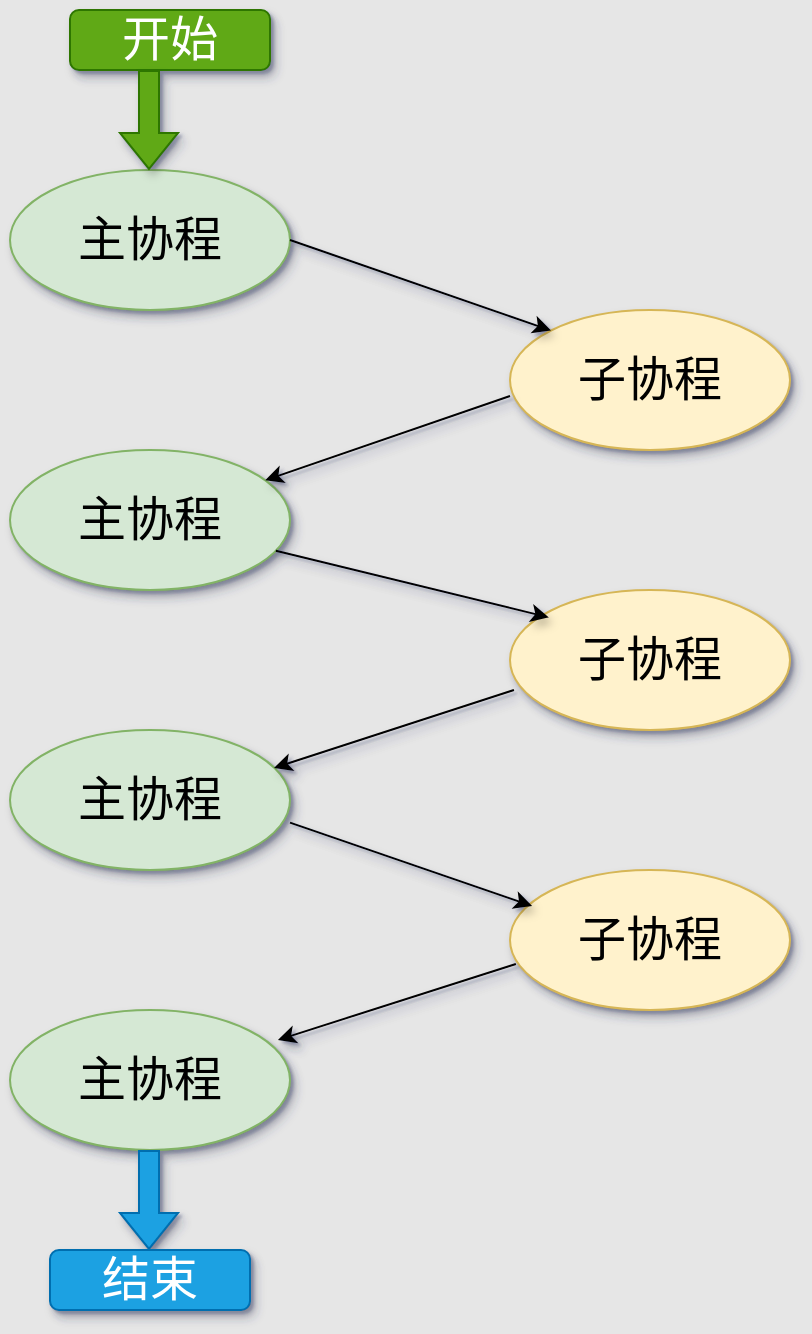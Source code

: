 <mxfile version="24.4.4" type="github">
  <diagram id="6I0OCvxSQrVGMHxT2VVA" name="Page-1">
    <mxGraphModel dx="2074" dy="1114" grid="1" gridSize="10" guides="1" tooltips="1" connect="1" arrows="1" fold="1" page="1" pageScale="1" pageWidth="850" pageHeight="1100" background="#E6E6E6" math="0" shadow="1">
      <root>
        <mxCell id="0" />
        <mxCell id="1" parent="0" />
        <mxCell id="WtVcBaEnB1_Sni-o9t-m-2" value="&lt;font face=&quot;Helvetica&quot; style=&quot;font-size: 24px;&quot;&gt;主协程&lt;/font&gt;" style="ellipse;whiteSpace=wrap;html=1;fillColor=#d5e8d4;strokeColor=#82b366;shadow=1;" parent="1" vertex="1">
          <mxGeometry x="10" y="90" width="140" height="70" as="geometry" />
        </mxCell>
        <mxCell id="WtVcBaEnB1_Sni-o9t-m-3" value="&lt;font face=&quot;Helvetica&quot; style=&quot;font-size: 24px;&quot;&gt;主协程&lt;/font&gt;" style="ellipse;whiteSpace=wrap;html=1;fillColor=#d5e8d4;strokeColor=#82b366;shadow=1;" parent="1" vertex="1">
          <mxGeometry x="10" y="510" width="140" height="70" as="geometry" />
        </mxCell>
        <mxCell id="WtVcBaEnB1_Sni-o9t-m-4" value="&lt;font face=&quot;Helvetica&quot; style=&quot;font-size: 24px;&quot;&gt;主协程&lt;/font&gt;" style="ellipse;whiteSpace=wrap;html=1;fillColor=#d5e8d4;strokeColor=#82b366;shadow=1;" parent="1" vertex="1">
          <mxGeometry x="10" y="370" width="140" height="70" as="geometry" />
        </mxCell>
        <mxCell id="WtVcBaEnB1_Sni-o9t-m-7" value="&lt;font face=&quot;Helvetica&quot; style=&quot;font-size: 24px;&quot;&gt;子协程&lt;/font&gt;" style="ellipse;whiteSpace=wrap;html=1;fillColor=#fff2cc;strokeColor=#d6b656;shadow=1;" parent="1" vertex="1">
          <mxGeometry x="260" y="160" width="140" height="70" as="geometry" />
        </mxCell>
        <mxCell id="WtVcBaEnB1_Sni-o9t-m-8" value="&lt;font face=&quot;Helvetica&quot; style=&quot;font-size: 24px;&quot;&gt;子协程&lt;/font&gt;" style="ellipse;whiteSpace=wrap;html=1;fillColor=#fff2cc;strokeColor=#d6b656;shadow=1;" parent="1" vertex="1">
          <mxGeometry x="260" y="300" width="140" height="70" as="geometry" />
        </mxCell>
        <mxCell id="WtVcBaEnB1_Sni-o9t-m-9" value="&lt;font face=&quot;Helvetica&quot; style=&quot;font-size: 24px;&quot;&gt;子协程&lt;/font&gt;" style="ellipse;whiteSpace=wrap;html=1;fillColor=#fff2cc;strokeColor=#d6b656;shadow=1;" parent="1" vertex="1">
          <mxGeometry x="260" y="440" width="140" height="70" as="geometry" />
        </mxCell>
        <mxCell id="WtVcBaEnB1_Sni-o9t-m-10" value="&lt;font face=&quot;Helvetica&quot; style=&quot;font-size: 24px;&quot;&gt;主协程&lt;/font&gt;" style="ellipse;whiteSpace=wrap;html=1;fillColor=#d5e8d4;strokeColor=#82b366;shadow=1;" parent="1" vertex="1">
          <mxGeometry x="10" y="230" width="140" height="70" as="geometry" />
        </mxCell>
        <mxCell id="WtVcBaEnB1_Sni-o9t-m-12" value="" style="endArrow=classic;html=1;rounded=0;entryX=0;entryY=0;entryDx=0;entryDy=0;exitX=1;exitY=0.5;exitDx=0;exitDy=0;shadow=1;" parent="1" target="WtVcBaEnB1_Sni-o9t-m-7" edge="1" source="WtVcBaEnB1_Sni-o9t-m-2">
          <mxGeometry width="50" height="50" relative="1" as="geometry">
            <mxPoint x="150" y="160" as="sourcePoint" />
            <mxPoint x="200" y="110" as="targetPoint" />
          </mxGeometry>
        </mxCell>
        <mxCell id="WtVcBaEnB1_Sni-o9t-m-13" value="" style="endArrow=classic;html=1;rounded=0;exitX=0.021;exitY=0.671;exitDx=0;exitDy=0;exitPerimeter=0;entryX=0.957;entryY=0.214;entryDx=0;entryDy=0;entryPerimeter=0;shadow=1;" parent="1" source="WtVcBaEnB1_Sni-o9t-m-9" edge="1" target="WtVcBaEnB1_Sni-o9t-m-3">
          <mxGeometry width="50" height="50" relative="1" as="geometry">
            <mxPoint x="290.503" y="489.999" as="sourcePoint" />
            <mxPoint x="145" y="515.25" as="targetPoint" />
          </mxGeometry>
        </mxCell>
        <mxCell id="WtVcBaEnB1_Sni-o9t-m-16" value="" style="endArrow=classic;html=1;rounded=0;entryX=0.079;entryY=0.257;entryDx=0;entryDy=0;entryPerimeter=0;shadow=1;" parent="1" edge="1" target="WtVcBaEnB1_Sni-o9t-m-9">
          <mxGeometry width="50" height="50" relative="1" as="geometry">
            <mxPoint x="150.0" y="416.312" as="sourcePoint" />
            <mxPoint x="284.433" y="440.001" as="targetPoint" />
          </mxGeometry>
        </mxCell>
        <mxCell id="WtVcBaEnB1_Sni-o9t-m-18" value="" style="endArrow=classic;html=1;rounded=0;exitX=0.014;exitY=0.714;exitDx=0;exitDy=0;entryX=0.943;entryY=0.271;entryDx=0;entryDy=0;entryPerimeter=0;exitPerimeter=0;shadow=1;" parent="1" source="WtVcBaEnB1_Sni-o9t-m-8" target="WtVcBaEnB1_Sni-o9t-m-4" edge="1">
          <mxGeometry width="50" height="50" relative="1" as="geometry">
            <mxPoint x="135" y="530" as="sourcePoint" />
            <mxPoint x="185" y="480" as="targetPoint" />
          </mxGeometry>
        </mxCell>
        <mxCell id="WtVcBaEnB1_Sni-o9t-m-21" value="" style="endArrow=classic;html=1;rounded=0;exitX=0;exitY=0.614;exitDx=0;exitDy=0;exitPerimeter=0;shadow=1;" parent="1" source="WtVcBaEnB1_Sni-o9t-m-7" target="WtVcBaEnB1_Sni-o9t-m-10" edge="1">
          <mxGeometry width="50" height="50" relative="1" as="geometry">
            <mxPoint x="291" y="240" as="sourcePoint" />
            <mxPoint x="152" y="259" as="targetPoint" />
          </mxGeometry>
        </mxCell>
        <mxCell id="WtVcBaEnB1_Sni-o9t-m-22" value="" style="endArrow=classic;html=1;rounded=0;entryX=0;entryY=0;entryDx=0;entryDy=0;shadow=1;" parent="1" edge="1" source="WtVcBaEnB1_Sni-o9t-m-10">
          <mxGeometry width="50" height="50" relative="1" as="geometry">
            <mxPoint x="145.0" y="290.002" as="sourcePoint" />
            <mxPoint x="279.433" y="313.691" as="targetPoint" />
          </mxGeometry>
        </mxCell>
        <mxCell id="WtVcBaEnB1_Sni-o9t-m-28" value="" style="shape=flexArrow;endArrow=classic;html=1;rounded=0;entryX=0.5;entryY=0;entryDx=0;entryDy=0;endWidth=18;endSize=5.67;fillColor=#1ba1e2;strokeColor=#006EAF;shadow=1;" parent="1" edge="1">
          <mxGeometry width="50" height="50" relative="1" as="geometry">
            <mxPoint x="79.5" y="580" as="sourcePoint" />
            <mxPoint x="79.5" y="630" as="targetPoint" />
          </mxGeometry>
        </mxCell>
        <mxCell id="WtVcBaEnB1_Sni-o9t-m-29" value="&lt;font style=&quot;font-size: 24px;&quot;&gt;开始&lt;/font&gt;" style="rounded=1;whiteSpace=wrap;html=1;fillColor=#60a917;fontColor=#ffffff;strokeColor=#2D7600;shadow=1;" parent="1" vertex="1">
          <mxGeometry x="40" y="10" width="100" height="30" as="geometry" />
        </mxCell>
        <mxCell id="WtVcBaEnB1_Sni-o9t-m-31" value="&lt;font style=&quot;font-size: 24px;&quot;&gt;结束&lt;/font&gt;" style="rounded=1;whiteSpace=wrap;html=1;fillColor=#1ba1e2;fontColor=#ffffff;strokeColor=#006EAF;shadow=1;" parent="1" vertex="1">
          <mxGeometry x="30" y="630" width="100" height="30" as="geometry" />
        </mxCell>
        <mxCell id="6LH0oz60yEnItvdCZAXd-17" value="" style="shape=flexArrow;endArrow=classic;html=1;rounded=0;entryX=0.5;entryY=0;entryDx=0;entryDy=0;endWidth=18;endSize=5.67;fillColor=#60a917;strokeColor=#2D7600;shadow=1;" edge="1" parent="1">
          <mxGeometry width="50" height="50" relative="1" as="geometry">
            <mxPoint x="79.5" y="40" as="sourcePoint" />
            <mxPoint x="79.5" y="90" as="targetPoint" />
          </mxGeometry>
        </mxCell>
      </root>
    </mxGraphModel>
  </diagram>
</mxfile>
